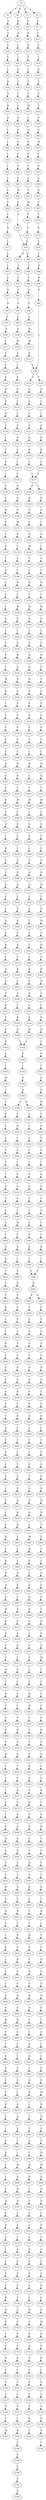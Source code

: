 strict digraph  {
	S0 -> S1 [ label = D ];
	S0 -> S2 [ label = E ];
	S0 -> S3 [ label = L ];
	S0 -> S4 [ label = S ];
	S1 -> S5 [ label = S ];
	S2 -> S6 [ label = S ];
	S3 -> S7 [ label = S ];
	S4 -> S8 [ label = R ];
	S5 -> S9 [ label = R ];
	S6 -> S10 [ label = S ];
	S7 -> S11 [ label = L ];
	S8 -> S12 [ label = Q ];
	S9 -> S13 [ label = Q ];
	S10 -> S14 [ label = V ];
	S11 -> S15 [ label = L ];
	S12 -> S16 [ label = L ];
	S13 -> S17 [ label = V ];
	S14 -> S18 [ label = V ];
	S15 -> S19 [ label = L ];
	S16 -> S20 [ label = L ];
	S17 -> S21 [ label = L ];
	S18 -> S22 [ label = I ];
	S19 -> S23 [ label = D ];
	S20 -> S24 [ label = S ];
	S21 -> S25 [ label = S ];
	S22 -> S26 [ label = D ];
	S23 -> S27 [ label = A ];
	S24 -> S28 [ label = L ];
	S25 -> S29 [ label = V ];
	S26 -> S30 [ label = N ];
	S27 -> S31 [ label = S ];
	S28 -> S32 [ label = L ];
	S29 -> S33 [ label = M ];
	S30 -> S34 [ label = R ];
	S31 -> S35 [ label = V ];
	S32 -> S36 [ label = L ];
	S33 -> S37 [ label = L ];
	S34 -> S38 [ label = N ];
	S35 -> S39 [ label = S ];
	S36 -> S40 [ label = D ];
	S37 -> S41 [ label = D ];
	S38 -> S42 [ label = L ];
	S39 -> S43 [ label = G ];
	S40 -> S44 [ label = E ];
	S41 -> S45 [ label = D ];
	S42 -> S46 [ label = L ];
	S43 -> S47 [ label = W ];
	S44 -> S48 [ label = S ];
	S45 -> S49 [ label = S ];
	S46 -> S50 [ label = L ];
	S47 -> S51 [ label = E ];
	S48 -> S52 [ label = I ];
	S49 -> S53 [ label = I ];
	S50 -> S54 [ label = I ];
	S51 -> S55 [ label = G ];
	S52 -> S56 [ label = S ];
	S53 -> S57 [ label = S ];
	S54 -> S58 [ label = L ];
	S55 -> S59 [ label = S ];
	S56 -> S60 [ label = S ];
	S57 -> S61 [ label = S ];
	S58 -> S62 [ label = F ];
	S59 -> S63 [ label = Q ];
	S60 -> S64 [ label = W ];
	S61 -> S65 [ label = W ];
	S62 -> S66 [ label = E ];
	S63 -> S67 [ label = F ];
	S64 -> S68 [ label = E ];
	S65 -> S69 [ label = E ];
	S66 -> S70 [ label = L ];
	S67 -> S71 [ label = V ];
	S68 -> S72 [ label = G ];
	S69 -> S73 [ label = G ];
	S70 -> S74 [ label = N ];
	S71 -> S75 [ label = S ];
	S72 -> S76 [ label = S ];
	S73 -> S76 [ label = S ];
	S74 -> S77 [ label = L ];
	S75 -> S78 [ label = S ];
	S76 -> S79 [ label = H ];
	S76 -> S80 [ label = Q ];
	S77 -> S81 [ label = L ];
	S78 -> S82 [ label = L ];
	S79 -> S83 [ label = I ];
	S80 -> S84 [ label = L ];
	S81 -> S85 [ label = L ];
	S82 -> S86 [ label = N ];
	S83 -> S87 [ label = V ];
	S84 -> S88 [ label = V ];
	S85 -> S89 [ label = F ];
	S86 -> S90 [ label = W ];
	S87 -> S91 [ label = T ];
	S88 -> S92 [ label = S ];
	S89 -> S93 [ label = D ];
	S90 -> S94 [ label = S ];
	S91 -> S95 [ label = S ];
	S92 -> S96 [ label = S ];
	S93 -> S97 [ label = N ];
	S94 -> S98 [ label = L ];
	S95 -> S99 [ label = L ];
	S96 -> S100 [ label = L ];
	S97 -> S101 [ label = F ];
	S98 -> S102 [ label = F ];
	S98 -> S103 [ label = Y ];
	S99 -> S104 [ label = N ];
	S100 -> S105 [ label = N ];
	S101 -> S106 [ label = K ];
	S102 -> S107 [ label = Q ];
	S103 -> S108 [ label = Q ];
	S104 -> S109 [ label = W ];
	S105 -> S110 [ label = W ];
	S106 -> S111 [ label = L ];
	S107 -> S112 [ label = L ];
	S108 -> S113 [ label = L ];
	S109 -> S114 [ label = A ];
	S110 -> S115 [ label = S ];
	S111 -> S116 [ label = V ];
	S112 -> S117 [ label = C ];
	S113 -> S118 [ label = C ];
	S114 -> S119 [ label = L ];
	S115 -> S98 [ label = L ];
	S116 -> S120 [ label = F ];
	S117 -> S121 [ label = S ];
	S118 -> S122 [ label = S ];
	S119 -> S123 [ label = F ];
	S120 -> S124 [ label = E ];
	S121 -> S125 [ label = D ];
	S122 -> S126 [ label = D ];
	S123 -> S127 [ label = Q ];
	S124 -> S128 [ label = M ];
	S125 -> S129 [ label = R ];
	S126 -> S130 [ label = R ];
	S127 -> S131 [ label = L ];
	S128 -> S132 [ label = E ];
	S129 -> S133 [ label = L ];
	S130 -> S134 [ label = L ];
	S131 -> S135 [ label = C ];
	S132 -> S136 [ label = M ];
	S133 -> S137 [ label = A ];
	S134 -> S137 [ label = A ];
	S135 -> S138 [ label = S ];
	S136 -> S139 [ label = V ];
	S137 -> S140 [ label = V ];
	S137 -> S141 [ label = T ];
	S138 -> S142 [ label = D ];
	S139 -> S143 [ label = I ];
	S140 -> S144 [ label = D ];
	S141 -> S145 [ label = D ];
	S142 -> S146 [ label = Q ];
	S143 -> S147 [ label = V ];
	S144 -> S148 [ label = G ];
	S145 -> S149 [ label = G ];
	S146 -> S150 [ label = L ];
	S147 -> S151 [ label = E ];
	S148 -> S152 [ label = I ];
	S149 -> S153 [ label = I ];
	S150 -> S154 [ label = V ];
	S151 -> S155 [ label = I ];
	S152 -> S156 [ label = Q ];
	S153 -> S157 [ label = Q ];
	S154 -> S158 [ label = D ];
	S155 -> S159 [ label = C ];
	S156 -> S160 [ label = M ];
	S157 -> S161 [ label = L ];
	S158 -> S162 [ label = D ];
	S159 -> S163 [ label = S ];
	S160 -> S164 [ label = A ];
	S161 -> S165 [ label = A ];
	S162 -> S166 [ label = G ];
	S163 -> S167 [ label = N ];
	S164 -> S168 [ label = Y ];
	S165 -> S169 [ label = Y ];
	S166 -> S170 [ label = M ];
	S167 -> S171 [ label = E ];
	S168 -> S172 [ label = H ];
	S169 -> S173 [ label = N ];
	S170 -> S174 [ label = K ];
	S171 -> S175 [ label = L ];
	S172 -> S176 [ label = Y ];
	S173 -> S177 [ label = Y ];
	S174 -> S178 [ label = V ];
	S175 -> S179 [ label = D ];
	S176 -> S180 [ label = W ];
	S177 -> S181 [ label = W ];
	S178 -> S182 [ label = A ];
	S179 -> S183 [ label = L ];
	S180 -> S184 [ label = N ];
	S181 -> S185 [ label = G ];
	S182 -> S186 [ label = Y ];
	S183 -> S187 [ label = H ];
	S184 -> S188 [ label = V ];
	S185 -> S189 [ label = V ];
	S186 -> S190 [ label = H ];
	S187 -> S191 [ label = G ];
	S188 -> S192 [ label = V ];
	S189 -> S193 [ label = V ];
	S190 -> S194 [ label = Y ];
	S191 -> S195 [ label = C ];
	S192 -> S196 [ label = H ];
	S193 -> S197 [ label = H ];
	S194 -> S198 [ label = W ];
	S195 -> S199 [ label = L ];
	S196 -> S200 [ label = G ];
	S197 -> S201 [ label = G ];
	S198 -> S202 [ label = S ];
	S199 -> S203 [ label = Q ];
	S200 -> S204 [ label = H ];
	S201 -> S205 [ label = T ];
	S202 -> S206 [ label = I ];
	S203 -> S207 [ label = L ];
	S204 -> S208 [ label = P ];
	S205 -> S209 [ label = P ];
	S206 -> S210 [ label = V ];
	S207 -> S211 [ label = Y ];
	S208 -> S212 [ label = S ];
	S209 -> S213 [ label = S ];
	S210 -> S214 [ label = H ];
	S211 -> S215 [ label = P ];
	S212 -> S216 [ label = D ];
	S213 -> S217 [ label = E ];
	S214 -> S218 [ label = G ];
	S215 -> S219 [ label = L ];
	S216 -> S220 [ label = S ];
	S217 -> S221 [ label = S ];
	S218 -> S222 [ label = Q ];
	S219 -> S223 [ label = W ];
	S220 -> S224 [ label = A ];
	S221 -> S225 [ label = S ];
	S222 -> S226 [ label = S ];
	S223 -> S227 [ label = R ];
	S224 -> S228 [ label = L ];
	S225 -> S229 [ label = L ];
	S226 -> S230 [ label = S ];
	S227 -> S231 [ label = I ];
	S228 -> S232 [ label = H ];
	S229 -> S233 [ label = H ];
	S230 -> S234 [ label = E ];
	S231 -> S235 [ label = A ];
	S232 -> S236 [ label = L ];
	S233 -> S237 [ label = Q ];
	S234 -> S238 [ label = S ];
	S235 -> S239 [ label = G ];
	S236 -> S240 [ label = T ];
	S237 -> S241 [ label = T ];
	S238 -> S242 [ label = A ];
	S239 -> S243 [ label = G ];
	S240 -> S244 [ label = M ];
	S241 -> S245 [ label = M ];
	S242 -> S246 [ label = L ];
	S243 -> S247 [ label = V ];
	S244 -> S248 [ label = Y ];
	S245 -> S249 [ label = Y ];
	S246 -> S250 [ label = H ];
	S247 -> S251 [ label = N ];
	S248 -> S252 [ label = Q ];
	S249 -> S253 [ label = Q ];
	S250 -> S254 [ label = R ];
	S251 -> S255 [ label = G ];
	S252 -> S256 [ label = S ];
	S253 -> S257 [ label = T ];
	S254 -> S258 [ label = V ];
	S255 -> S259 [ label = E ];
	S256 -> S260 [ label = L ];
	S257 -> S261 [ label = L ];
	S258 -> S262 [ label = M ];
	S259 -> S263 [ label = R ];
	S260 -> S264 [ label = G ];
	S261 -> S265 [ label = G ];
	S262 -> S266 [ label = F ];
	S263 -> S267 [ label = V ];
	S264 -> S268 [ label = H ];
	S265 -> S269 [ label = Q ];
	S266 -> S270 [ label = D ];
	S267 -> S271 [ label = Q ];
	S268 -> S272 [ label = Q ];
	S269 -> S273 [ label = Q ];
	S270 -> S274 [ label = S ];
	S271 -> S275 [ label = I ];
	S272 -> S276 [ label = L ];
	S273 -> S277 [ label = L ];
	S274 -> S278 [ label = V ];
	S275 -> S279 [ label = H ];
	S276 -> S280 [ label = A ];
	S277 -> S281 [ label = G ];
	S278 -> S282 [ label = G ];
	S279 -> S283 [ label = V ];
	S280 -> S284 [ label = L ];
	S281 -> S285 [ label = W ];
	S282 -> S286 [ label = Q ];
	S283 -> S287 [ label = Y ];
	S284 -> S288 [ label = V ];
	S285 -> S289 [ label = V ];
	S286 -> S290 [ label = Q ];
	S287 -> S291 [ label = Q ];
	S288 -> S292 [ label = T ];
	S289 -> S293 [ label = H ];
	S290 -> S294 [ label = L ];
	S291 -> S295 [ label = E ];
	S292 -> S296 [ label = Y ];
	S293 -> S297 [ label = Y ];
	S294 -> S298 [ label = E ];
	S295 -> S299 [ label = C ];
	S296 -> S300 [ label = K ];
	S297 -> S301 [ label = K ];
	S298 -> S302 [ label = A ];
	S299 -> S303 [ label = A ];
	S300 -> S304 [ label = S ];
	S301 -> S305 [ label = N ];
	S302 -> S306 [ label = V ];
	S303 -> S307 [ label = Q ];
	S304 -> S308 [ label = A ];
	S305 -> S309 [ label = A ];
	S306 -> S310 [ label = Q ];
	S307 -> S311 [ label = K ];
	S308 -> S312 [ label = L ];
	S309 -> S313 [ label = L ];
	S310 -> S314 [ label = Y ];
	S311 -> S315 [ label = L ];
	S312 -> S316 [ label = K ];
	S313 -> S317 [ label = K ];
	S314 -> S318 [ label = K ];
	S315 -> S319 [ label = A ];
	S316 -> S320 [ label = H ];
	S317 -> S321 [ label = H ];
	S318 -> S322 [ label = S ];
	S319 -> S323 [ label = Q ];
	S320 -> S324 [ label = L ];
	S321 -> S325 [ label = L ];
	S322 -> S326 [ label = A ];
	S323 -> S327 [ label = V ];
	S324 -> S328 [ label = P ];
	S325 -> S329 [ label = S ];
	S326 -> S330 [ label = L ];
	S327 -> S331 [ label = N ];
	S328 -> S332 [ label = I ];
	S329 -> S333 [ label = I ];
	S330 -> S334 [ label = K ];
	S331 -> S335 [ label = Y ];
	S332 -> S336 [ label = A ];
	S333 -> S337 [ label = A ];
	S334 -> S338 [ label = H ];
	S335 -> S339 [ label = K ];
	S336 -> S340 [ label = Q ];
	S337 -> S341 [ label = Q ];
	S338 -> S324 [ label = L ];
	S339 -> S342 [ label = D ];
	S340 -> S343 [ label = D ];
	S340 -> S344 [ label = E ];
	S341 -> S345 [ label = D ];
	S342 -> S346 [ label = A ];
	S343 -> S347 [ label = L ];
	S344 -> S348 [ label = L ];
	S345 -> S349 [ label = L ];
	S346 -> S350 [ label = L ];
	S347 -> S351 [ label = L ];
	S348 -> S352 [ label = Q ];
	S349 -> S353 [ label = R ];
	S350 -> S354 [ label = M ];
	S351 -> S355 [ label = I ];
	S352 -> S356 [ label = V ];
	S353 -> S357 [ label = V ];
	S354 -> S358 [ label = L ];
	S355 -> S359 [ label = I ];
	S356 -> S360 [ label = A ];
	S357 -> S361 [ label = S ];
	S358 -> S362 [ label = L ];
	S359 -> S363 [ label = I ];
	S360 -> S364 [ label = I ];
	S361 -> S365 [ label = I ];
	S362 -> S366 [ label = P ];
	S363 -> S367 [ label = E ];
	S364 -> S368 [ label = E ];
	S365 -> S369 [ label = D ];
	S366 -> S370 [ label = L ];
	S367 -> S371 [ label = G ];
	S368 -> S372 [ label = G ];
	S369 -> S373 [ label = G ];
	S370 -> S374 [ label = A ];
	S371 -> S375 [ label = C ];
	S372 -> S376 [ label = C ];
	S373 -> S377 [ label = C ];
	S374 -> S378 [ label = T ];
	S375 -> S379 [ label = Y ];
	S376 -> S380 [ label = Y ];
	S377 -> S381 [ label = Y ];
	S378 -> S382 [ label = S ];
	S379 -> S383 [ label = L ];
	S380 -> S384 [ label = M ];
	S381 -> S385 [ label = L ];
	S382 -> S386 [ label = T ];
	S383 -> S387 [ label = Y ];
	S384 -> S388 [ label = Y ];
	S385 -> S389 [ label = Y ];
	S386 -> S390 [ label = N ];
	S387 -> S391 [ label = R ];
	S388 -> S392 [ label = R ];
	S389 -> S393 [ label = R ];
	S390 -> S394 [ label = V ];
	S391 -> S395 [ label = I ];
	S392 -> S396 [ label = I ];
	S393 -> S397 [ label = I ];
	S394 -> S398 [ label = Y ];
	S395 -> S399 [ label = F ];
	S396 -> S400 [ label = F ];
	S397 -> S399 [ label = F ];
	S398 -> S401 [ label = V ];
	S399 -> S402 [ label = K ];
	S400 -> S403 [ label = K ];
	S401 -> S404 [ label = T ];
	S402 -> S405 [ label = E ];
	S402 -> S406 [ label = D ];
	S403 -> S407 [ label = E ];
	S404 -> S408 [ label = G ];
	S405 -> S409 [ label = F ];
	S406 -> S410 [ label = F ];
	S407 -> S411 [ label = F ];
	S408 -> S412 [ label = H ];
	S409 -> S413 [ label = L ];
	S410 -> S414 [ label = V ];
	S411 -> S415 [ label = V ];
	S412 -> S416 [ label = Y ];
	S413 -> S417 [ label = A ];
	S414 -> S418 [ label = A ];
	S415 -> S419 [ label = A ];
	S416 -> S420 [ label = L ];
	S417 -> S421 [ label = A ];
	S418 -> S422 [ label = A ];
	S419 -> S423 [ label = A ];
	S420 -> S424 [ label = F ];
	S421 -> S425 [ label = C ];
	S422 -> S426 [ label = C ];
	S423 -> S427 [ label = C ];
	S424 -> S428 [ label = H ];
	S425 -> S429 [ label = D ];
	S426 -> S430 [ label = D ];
	S427 -> S431 [ label = D ];
	S428 -> S432 [ label = L ];
	S429 -> S433 [ label = A ];
	S430 -> S434 [ label = A ];
	S431 -> S435 [ label = A ];
	S432 -> S436 [ label = F ];
	S433 -> S437 [ label = P ];
	S434 -> S438 [ label = S ];
	S435 -> S439 [ label = P ];
	S436 -> S440 [ label = R ];
	S437 -> S441 [ label = E ];
	S438 -> S442 [ label = E ];
	S439 -> S443 [ label = E ];
	S440 -> S444 [ label = P ];
	S441 -> S445 [ label = Q ];
	S442 -> S446 [ label = R ];
	S443 -> S447 [ label = R ];
	S444 -> S448 [ label = F ];
	S445 -> S449 [ label = L ];
	S446 -> S450 [ label = L ];
	S447 -> S451 [ label = L ];
	S448 -> S452 [ label = V ];
	S449 -> S453 [ label = T ];
	S450 -> S454 [ label = V ];
	S451 -> S455 [ label = T ];
	S452 -> S456 [ label = P ];
	S453 -> S457 [ label = L ];
	S454 -> S458 [ label = V ];
	S455 -> S459 [ label = L ];
	S456 -> S460 [ label = V ];
	S457 -> S461 [ label = V ];
	S458 -> S462 [ label = A ];
	S459 -> S463 [ label = T ];
	S460 -> S464 [ label = C ];
	S461 -> S465 [ label = T ];
	S462 -> S466 [ label = S ];
	S463 -> S467 [ label = S ];
	S464 -> S468 [ label = Q ];
	S465 -> S469 [ label = Q ];
	S466 -> S470 [ label = S ];
	S467 -> S471 [ label = S ];
	S468 -> S472 [ label = E ];
	S469 -> S473 [ label = N ];
	S470 -> S474 [ label = N ];
	S471 -> S475 [ label = N ];
	S472 -> S476 [ label = N ];
	S473 -> S477 [ label = Q ];
	S474 -> S478 [ label = R ];
	S475 -> S479 [ label = R ];
	S476 -> S480 [ label = E ];
	S477 -> S481 [ label = L ];
	S478 -> S482 [ label = T ];
	S479 -> S483 [ label = H ];
	S480 -> S484 [ label = N ];
	S481 -> S485 [ label = M ];
	S482 -> S486 [ label = L ];
	S483 -> S487 [ label = E ];
	S484 -> S488 [ label = L ];
	S485 -> S489 [ label = N ];
	S486 -> S490 [ label = L ];
	S487 -> S491 [ label = L ];
	S488 -> S492 [ label = E ];
	S489 -> S493 [ label = E ];
	S490 -> S494 [ label = L ];
	S491 -> S495 [ label = L ];
	S492 -> S496 [ label = I ];
	S493 -> S497 [ label = L ];
	S494 -> S498 [ label = E ];
	S495 -> S499 [ label = G ];
	S496 -> S500 [ label = E ];
	S497 -> S501 [ label = V ];
	S498 -> S502 [ label = E ];
	S499 -> S503 [ label = E ];
	S500 -> S504 [ label = N ];
	S501 -> S505 [ label = Q ];
	S502 -> S506 [ label = F ];
	S503 -> S507 [ label = F ];
	S504 -> S508 [ label = V ];
	S505 -> S509 [ label = S ];
	S506 -> S510 [ label = V ];
	S507 -> S511 [ label = V ];
	S508 -> S512 [ label = K ];
	S509 -> S513 [ label = Q ];
	S510 -> S514 [ label = D ];
	S511 -> S515 [ label = E ];
	S512 -> S516 [ label = N ];
	S513 -> S517 [ label = L ];
	S514 -> S518 [ label = S ];
	S515 -> S519 [ label = S ];
	S516 -> S520 [ label = N ];
	S517 -> S521 [ label = V ];
	S518 -> S522 [ label = Q ];
	S519 -> S523 [ label = Q ];
	S520 -> S524 [ label = D ];
	S521 -> S525 [ label = L ];
	S522 -> S526 [ label = M ];
	S523 -> S527 [ label = L ];
	S524 -> S528 [ label = W ];
	S525 -> S529 [ label = L ];
	S526 -> S530 [ label = T ];
	S527 -> S531 [ label = S ];
	S528 -> S532 [ label = R ];
	S529 -> S533 [ label = L ];
	S530 -> S534 [ label = L ];
	S531 -> S535 [ label = L ];
	S532 -> S536 [ label = K ];
	S533 -> S537 [ label = H ];
	S534 -> S538 [ label = V ];
	S535 -> S539 [ label = V ];
	S536 -> S540 [ label = S ];
	S537 -> S541 [ label = H ];
	S538 -> S542 [ label = L ];
	S539 -> S543 [ label = L ];
	S540 -> S544 [ label = C ];
	S541 -> S545 [ label = T ];
	S542 -> S546 [ label = S ];
	S543 -> S547 [ label = S ];
	S544 -> S548 [ label = M ];
	S545 -> S549 [ label = Y ];
	S546 -> S550 [ label = H ];
	S547 -> S551 [ label = H ];
	S548 -> S552 [ label = T ];
	S549 -> S553 [ label = F ];
	S550 -> S554 [ label = A ];
	S551 -> S555 [ label = A ];
	S552 -> S556 [ label = R ];
	S553 -> S557 [ label = V ];
	S554 -> S558 [ label = Q ];
	S555 -> S559 [ label = Q ];
	S556 -> S560 [ label = F ];
	S557 -> S561 [ label = K ];
	S558 -> S562 [ label = I ];
	S559 -> S563 [ label = F ];
	S560 -> S564 [ label = V ];
	S561 -> S565 [ label = V ];
	S562 -> S566 [ label = V ];
	S563 -> S567 [ label = V ];
	S564 -> S568 [ label = D ];
	S565 -> S569 [ label = E ];
	S566 -> S570 [ label = K ];
	S567 -> S571 [ label = K ];
	S568 -> S572 [ label = S ];
	S569 -> S573 [ label = D ];
	S570 -> S574 [ label = V ];
	S571 -> S575 [ label = V ];
	S572 -> S576 [ label = M ];
	S573 -> S577 [ label = S ];
	S574 -> S578 [ label = E ];
	S575 -> S579 [ label = E ];
	S576 -> S580 [ label = L ];
	S577 -> S581 [ label = N ];
	S578 -> S582 [ label = D ];
	S579 -> S583 [ label = D ];
	S580 -> S584 [ label = V ];
	S581 -> S585 [ label = T ];
	S582 -> S586 [ label = T ];
	S583 -> S587 [ label = S ];
	S584 -> S588 [ label = L ];
	S585 -> S589 [ label = T ];
	S586 -> S590 [ label = S ];
	S587 -> S591 [ label = H ];
	S588 -> S592 [ label = V ];
	S589 -> S593 [ label = H ];
	S590 -> S594 [ label = V ];
	S591 -> S595 [ label = V ];
	S592 -> S596 [ label = F ];
	S593 -> S597 [ label = V ];
	S594 -> S598 [ label = T ];
	S595 -> S599 [ label = T ];
	S596 -> S600 [ label = R ];
	S597 -> S601 [ label = K ];
	S598 -> S602 [ label = Q ];
	S599 -> S603 [ label = Q ];
	S600 -> S604 [ label = H ];
	S601 -> S605 [ label = L ];
	S602 -> S606 [ label = V ];
	S603 -> S607 [ label = V ];
	S604 -> S608 [ label = S ];
	S605 -> S609 [ label = I ];
	S606 -> S610 [ label = R ];
	S607 -> S611 [ label = R ];
	S608 -> S612 [ label = S ];
	S609 -> S613 [ label = I ];
	S610 -> S614 [ label = L ];
	S611 -> S615 [ label = L ];
	S612 -> S616 [ label = F ];
	S613 -> S617 [ label = D ];
	S614 -> S618 [ label = T ];
	S615 -> S619 [ label = S ];
	S616 -> S620 [ label = R ];
	S617 -> S621 [ label = S ];
	S618 -> S622 [ label = V ];
	S619 -> S623 [ label = V ];
	S620 -> S624 [ label = Q ];
	S621 -> S625 [ label = Y ];
	S622 -> S626 [ label = D ];
	S623 -> S627 [ label = D ];
	S624 -> S628 [ label = N ];
	S625 -> S629 [ label = N ];
	S626 -> S630 [ label = S ];
	S627 -> S631 [ label = S ];
	S628 -> S632 [ label = G ];
	S629 -> S633 [ label = G ];
	S630 -> S634 [ label = G ];
	S631 -> S635 [ label = G ];
	S632 -> S636 [ label = L ];
	S633 -> S637 [ label = N ];
	S634 -> S638 [ label = N ];
	S635 -> S639 [ label = N ];
	S636 -> S640 [ label = K ];
	S637 -> S641 [ label = N ];
	S638 -> S642 [ label = G ];
	S639 -> S643 [ label = G ];
	S640 -> S644 [ label = L ];
	S641 -> S645 [ label = L ];
	S642 -> S646 [ label = L ];
	S643 -> S647 [ label = Q ];
	S644 -> S648 [ label = V ];
	S645 -> S649 [ label = L ];
	S646 -> S650 [ label = A ];
	S647 -> S651 [ label = A ];
	S648 -> S652 [ label = I ];
	S649 -> S653 [ label = A ];
	S650 -> S654 [ label = L ];
	S651 -> S655 [ label = L ];
	S652 -> S656 [ label = D ];
	S653 -> S657 [ label = Q ];
	S654 -> S658 [ label = L ];
	S655 -> S659 [ label = L ];
	S656 -> S660 [ label = S ];
	S657 -> S661 [ label = L ];
	S658 -> S662 [ label = S ];
	S659 -> S663 [ label = A ];
	S660 -> S664 [ label = M ];
	S661 -> S665 [ label = H ];
	S662 -> S666 [ label = E ];
	S663 -> S667 [ label = E ];
	S664 -> S668 [ label = E ];
	S665 -> S669 [ label = R ];
	S666 -> S670 [ label = M ];
	S667 -> S671 [ label = L ];
	S668 -> S672 [ label = T ];
	S669 -> S673 [ label = I ];
	S670 -> S674 [ label = R ];
	S671 -> S675 [ label = R ];
	S672 -> S676 [ label = S ];
	S673 -> S677 [ label = L ];
	S674 -> S678 [ label = Q ];
	S675 -> S679 [ label = Q ];
	S676 -> S680 [ label = N ];
	S677 -> S681 [ label = T ];
	S678 -> S682 [ label = V ];
	S679 -> S683 [ label = V ];
	S680 -> S684 [ label = Y ];
	S681 -> S685 [ label = A ];
	S682 -> S686 [ label = L ];
	S683 -> S687 [ label = L ];
	S684 -> S688 [ label = F ];
	S685 -> S689 [ label = T ];
	S686 -> S690 [ label = N ];
	S687 -> S691 [ label = I ];
	S688 -> S692 [ label = R ];
	S689 -> S693 [ label = H ];
	S690 -> S694 [ label = M ];
	S691 -> S695 [ label = M ];
	S692 -> S696 [ label = S ];
	S693 -> S697 [ label = N ];
	S694 -> S698 [ label = S ];
	S695 -> S699 [ label = S ];
	S696 -> S700 [ label = I ];
	S697 -> S701 [ label = I ];
	S698 -> S702 [ label = H ];
	S699 -> S703 [ label = H ];
	S700 -> S704 [ label = S ];
	S701 -> S705 [ label = T ];
	S702 -> S706 [ label = N ];
	S703 -> S707 [ label = N ];
	S704 -> S708 [ label = D ];
	S705 -> S709 [ label = A ];
	S706 -> S710 [ label = L ];
	S707 -> S711 [ label = I ];
	S708 -> S712 [ label = V ];
	S709 -> S713 [ label = I ];
	S710 -> S714 [ label = V ];
	S711 -> S715 [ label = V ];
	S712 -> S716 [ label = I ];
	S713 -> S717 [ label = A ];
	S714 -> S718 [ label = T ];
	S715 -> S719 [ label = T ];
	S716 -> S720 [ label = V ];
	S717 -> S721 [ label = N ];
	S718 -> S722 [ label = A ];
	S719 -> S723 [ label = G ];
	S720 -> S724 [ label = N ];
	S721 -> S725 [ label = E ];
	S722 -> S726 [ label = G ];
	S723 -> S727 [ label = S ];
	S724 -> S728 [ label = K ];
	S725 -> S729 [ label = P ];
	S726 -> S730 [ label = A ];
	S727 -> S731 [ label = S ];
	S728 -> S732 [ label = D ];
	S729 -> S733 [ label = S ];
	S730 -> S734 [ label = D ];
	S731 -> S735 [ label = E ];
	S732 -> S736 [ label = G ];
	S733 -> S737 [ label = L ];
	S734 -> S738 [ label = L ];
	S735 -> S739 [ label = S ];
	S736 -> S740 [ label = I ];
	S737 -> S741 [ label = D ];
	S738 -> S742 [ label = V ];
	S739 -> S743 [ label = A ];
	S740 -> S744 [ label = L ];
	S741 -> S745 [ label = S ];
	S742 -> S746 [ label = M ];
	S743 -> S747 [ label = G ];
	S744 -> S748 [ label = E ];
	S745 -> S749 [ label = K ];
	S746 -> S750 [ label = D ];
	S747 -> S751 [ label = E ];
	S748 -> S752 [ label = E ];
	S749 -> S753 [ label = Q ];
	S750 -> S754 [ label = Q ];
	S751 -> S755 [ label = P ];
	S752 -> S756 [ label = K ];
	S753 -> S757 [ label = A ];
	S754 -> S758 [ label = K ];
	S755 -> S759 [ label = K ];
	S756 -> S760 [ label = D ];
	S757 -> S761 [ label = T ];
	S758 -> S762 [ label = L ];
	S759 -> S763 [ label = L ];
	S760 -> S764 [ label = K ];
	S761 -> S765 [ label = P ];
	S762 -> S766 [ label = A ];
	S763 -> S767 [ label = A ];
	S764 -> S768 [ label = I ];
	S765 -> S769 [ label = V ];
	S766 -> S770 [ label = A ];
	S767 -> S771 [ label = A ];
	S768 -> S772 [ label = S ];
	S769 -> S773 [ label = F ];
	S770 -> S774 [ label = A ];
	S771 -> S775 [ label = P ];
	S772 -> S776 [ label = N ];
	S773 -> S777 [ label = R ];
	S774 -> S778 [ label = S ];
	S775 -> S779 [ label = I ];
	S776 -> S780 [ label = T ];
	S777 -> S781 [ label = L ];
	S778 -> S782 [ label = V ];
	S779 -> S783 [ label = R ];
	S780 -> S784 [ label = S ];
	S782 -> S785 [ label = V ];
	S783 -> S786 [ label = C ];
	S784 -> S787 [ label = A ];
	S786 -> S788 [ label = L ];
	S787 -> S789 [ label = N ];
	S788 -> S790 [ label = G ];
	S789 -> S791 [ label = A ];
	S790 -> S792 [ label = C ];
	S791 -> S793 [ label = M ];
	S792 -> S794 [ label = S ];
}
